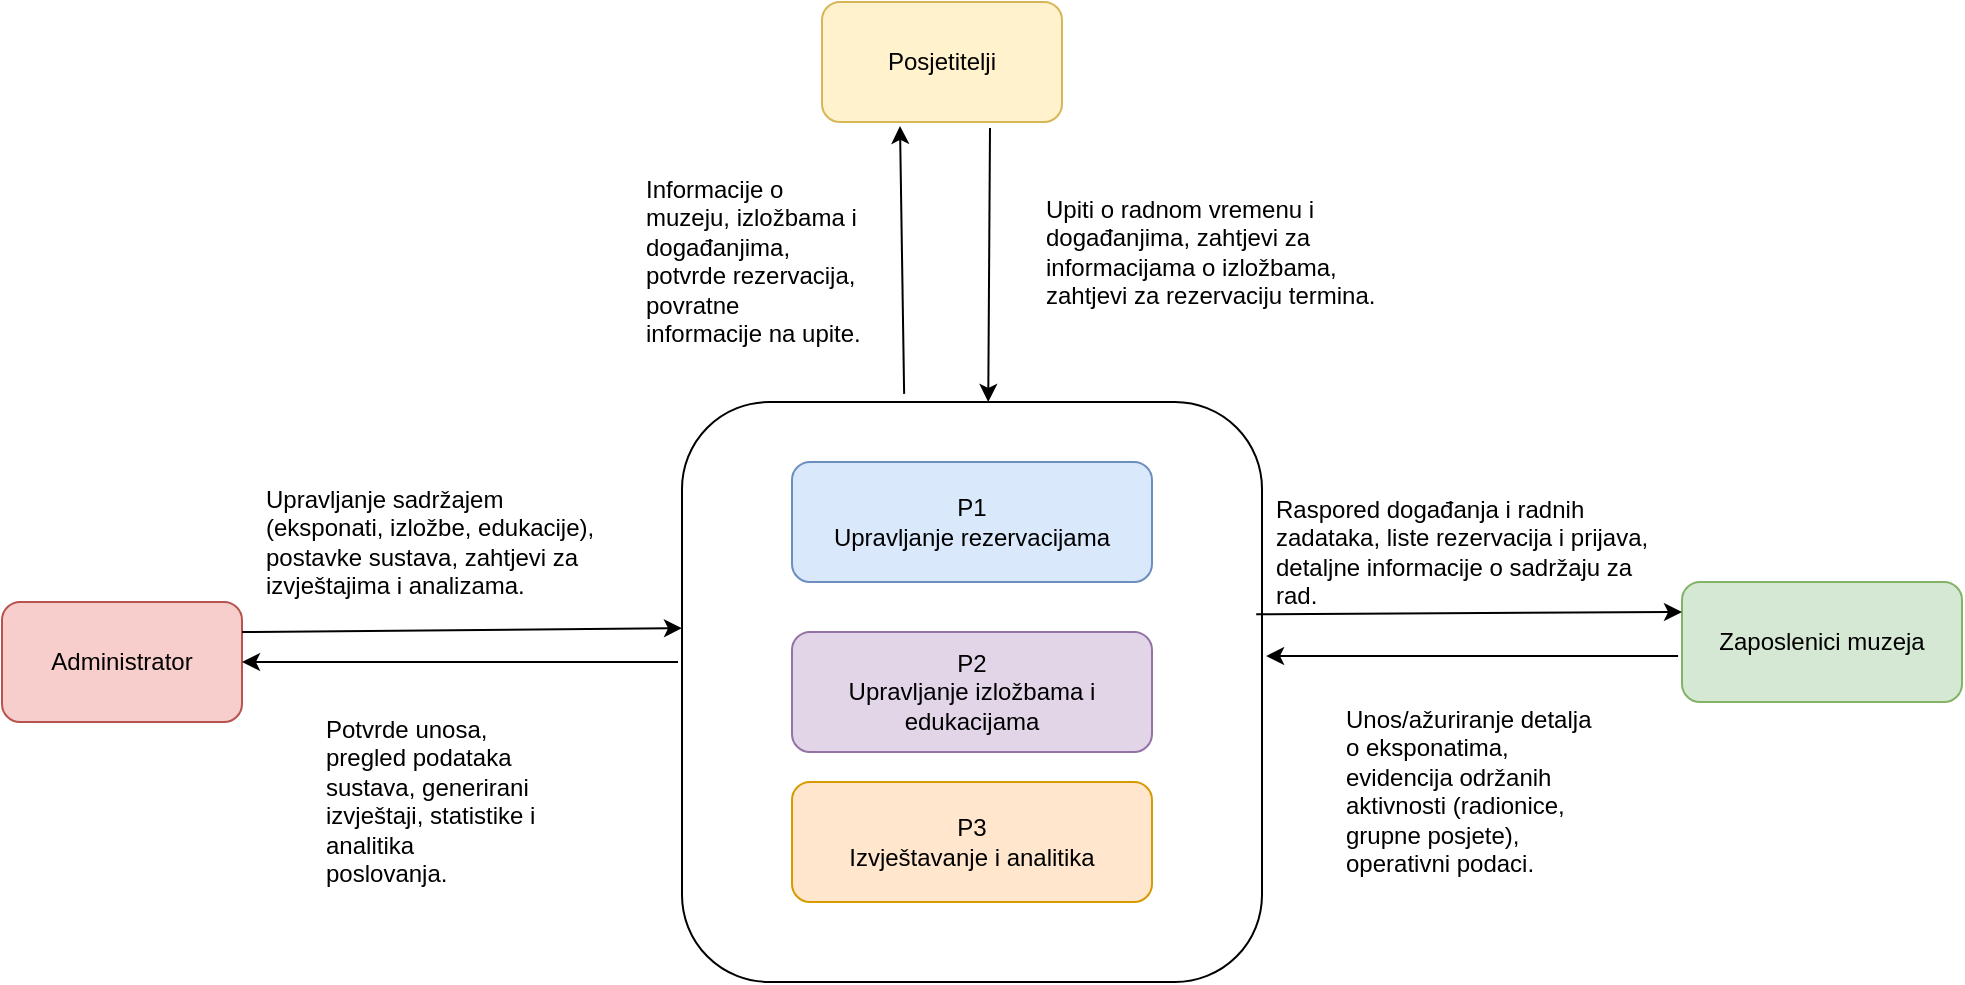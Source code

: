 <mxfile version="27.0.6">
  <diagram name="Page-1" id="CHF78pWQQKjfBu5mnQFI">
    <mxGraphModel dx="1111" dy="517" grid="1" gridSize="10" guides="1" tooltips="1" connect="1" arrows="1" fold="1" page="1" pageScale="1" pageWidth="850" pageHeight="1100" math="0" shadow="0">
      <root>
        <mxCell id="0" />
        <mxCell id="1" parent="0" />
        <mxCell id="5Bz8RAG8Ax0xlL1bfkzE-1" value="Posjetitelji" style="shape=rectangle;rounded=1;whiteSpace=wrap;html=1;fillColor=#FFF2CC;strokeColor=#D6B656" vertex="1" parent="1">
          <mxGeometry x="680" y="120" width="120" height="60" as="geometry" />
        </mxCell>
        <mxCell id="5Bz8RAG8Ax0xlL1bfkzE-2" value="Zaposlenici muzeja" style="shape=rectangle;rounded=1;whiteSpace=wrap;html=1;fillColor=#D5E8D4;strokeColor=#82B366" vertex="1" parent="1">
          <mxGeometry x="1110" y="410" width="140" height="60" as="geometry" />
        </mxCell>
        <mxCell id="5Bz8RAG8Ax0xlL1bfkzE-3" value="Administrator" style="shape=rectangle;rounded=1;whiteSpace=wrap;html=1;fillColor=#F8CECC;strokeColor=#B85450" vertex="1" parent="1">
          <mxGeometry x="270" y="420" width="120" height="60" as="geometry" />
        </mxCell>
        <mxCell id="5Bz8RAG8Ax0xlL1bfkzE-4" value="" style="rounded=1;whiteSpace=wrap;html=1;direction=south;" vertex="1" parent="1">
          <mxGeometry x="610" y="320" width="290" height="290" as="geometry" />
        </mxCell>
        <mxCell id="5Bz8RAG8Ax0xlL1bfkzE-5" value="P1&#xa;Upravljanje rezervacijama" style="shape=rectangle;rounded=1;whiteSpace=wrap;html=1;fillColor=#DAE8FC;strokeColor=#6C8EBF" vertex="1" parent="1">
          <mxGeometry x="665" y="350" width="180" height="60" as="geometry" />
        </mxCell>
        <mxCell id="5Bz8RAG8Ax0xlL1bfkzE-6" value="P2&#xa;Upravljanje izložbama i edukacijama" style="shape=rectangle;rounded=1;whiteSpace=wrap;html=1;fillColor=#E1D5E7;strokeColor=#9673A6" vertex="1" parent="1">
          <mxGeometry x="665" y="435" width="180" height="60" as="geometry" />
        </mxCell>
        <mxCell id="5Bz8RAG8Ax0xlL1bfkzE-7" value="P3&#xa;Izvještavanje i analitika" style="shape=rectangle;rounded=1;whiteSpace=wrap;html=1;fillColor=#FFE6CC;strokeColor=#D79B00" vertex="1" parent="1">
          <mxGeometry x="665" y="510" width="180" height="60" as="geometry" />
        </mxCell>
        <mxCell id="5Bz8RAG8Ax0xlL1bfkzE-8" value="" style="endArrow=classic;html=1;rounded=0;exitX=1;exitY=0.25;exitDx=0;exitDy=0;entryX=0.39;entryY=1;entryDx=0;entryDy=0;entryPerimeter=0;" edge="1" parent="1" source="5Bz8RAG8Ax0xlL1bfkzE-3" target="5Bz8RAG8Ax0xlL1bfkzE-4">
          <mxGeometry width="50" height="50" relative="1" as="geometry">
            <mxPoint x="470" y="450" as="sourcePoint" />
            <mxPoint x="520" y="400" as="targetPoint" />
          </mxGeometry>
        </mxCell>
        <mxCell id="5Bz8RAG8Ax0xlL1bfkzE-9" value="" style="endArrow=classic;html=1;rounded=0;" edge="1" parent="1" target="5Bz8RAG8Ax0xlL1bfkzE-3">
          <mxGeometry width="50" height="50" relative="1" as="geometry">
            <mxPoint x="608" y="450" as="sourcePoint" />
            <mxPoint x="540" y="470" as="targetPoint" />
          </mxGeometry>
        </mxCell>
        <mxCell id="5Bz8RAG8Ax0xlL1bfkzE-10" value="" style="endArrow=classic;html=1;rounded=0;exitX=0.366;exitY=0.01;exitDx=0;exitDy=0;exitPerimeter=0;entryX=0;entryY=0.25;entryDx=0;entryDy=0;" edge="1" parent="1" source="5Bz8RAG8Ax0xlL1bfkzE-4" target="5Bz8RAG8Ax0xlL1bfkzE-2">
          <mxGeometry width="50" height="50" relative="1" as="geometry">
            <mxPoint x="970" y="450" as="sourcePoint" />
            <mxPoint x="1020" y="400" as="targetPoint" />
          </mxGeometry>
        </mxCell>
        <mxCell id="5Bz8RAG8Ax0xlL1bfkzE-11" value="" style="endArrow=classic;html=1;rounded=0;entryX=0.438;entryY=-0.007;entryDx=0;entryDy=0;entryPerimeter=0;exitX=-0.014;exitY=0.617;exitDx=0;exitDy=0;exitPerimeter=0;" edge="1" parent="1" source="5Bz8RAG8Ax0xlL1bfkzE-2" target="5Bz8RAG8Ax0xlL1bfkzE-4">
          <mxGeometry width="50" height="50" relative="1" as="geometry">
            <mxPoint x="980" y="520" as="sourcePoint" />
            <mxPoint x="1030" y="470" as="targetPoint" />
          </mxGeometry>
        </mxCell>
        <mxCell id="5Bz8RAG8Ax0xlL1bfkzE-12" value="" style="endArrow=classic;html=1;rounded=0;exitX=-0.014;exitY=0.617;exitDx=0;exitDy=0;exitPerimeter=0;entryX=0.325;entryY=1.033;entryDx=0;entryDy=0;entryPerimeter=0;" edge="1" parent="1" source="5Bz8RAG8Ax0xlL1bfkzE-4" target="5Bz8RAG8Ax0xlL1bfkzE-1">
          <mxGeometry width="50" height="50" relative="1" as="geometry">
            <mxPoint x="690" y="230" as="sourcePoint" />
            <mxPoint x="740" y="180" as="targetPoint" />
          </mxGeometry>
        </mxCell>
        <mxCell id="5Bz8RAG8Ax0xlL1bfkzE-13" value="" style="endArrow=classic;html=1;rounded=0;exitX=0.7;exitY=1.05;exitDx=0;exitDy=0;exitPerimeter=0;entryX=0;entryY=0.472;entryDx=0;entryDy=0;entryPerimeter=0;" edge="1" parent="1" source="5Bz8RAG8Ax0xlL1bfkzE-1" target="5Bz8RAG8Ax0xlL1bfkzE-4">
          <mxGeometry width="50" height="50" relative="1" as="geometry">
            <mxPoint x="750" y="230" as="sourcePoint" />
            <mxPoint x="800" y="180" as="targetPoint" />
          </mxGeometry>
        </mxCell>
        <mxCell id="5Bz8RAG8Ax0xlL1bfkzE-15" value="Upravljanje sadržajem (eksponati, izložbe, edukacije), postavke sustava, zahtjevi za izvještajima i analizama." style="text;whiteSpace=wrap;html=1;" vertex="1" parent="1">
          <mxGeometry x="400" y="355" width="170" height="50" as="geometry" />
        </mxCell>
        <mxCell id="5Bz8RAG8Ax0xlL1bfkzE-16" value="Potvrde unosa, pregled podataka sustava, generirani izvještaji, statistike i analitika poslovanja." style="text;whiteSpace=wrap;html=1;" vertex="1" parent="1">
          <mxGeometry x="430" y="470" width="110" height="40" as="geometry" />
        </mxCell>
        <mxCell id="5Bz8RAG8Ax0xlL1bfkzE-17" value="Upiti o radnom vremenu i događanjima, zahtjevi za informacijama o izložbama, zahtjevi za rezervaciju termina." style="text;whiteSpace=wrap;html=1;" vertex="1" parent="1">
          <mxGeometry x="790" y="210" width="184" height="50" as="geometry" />
        </mxCell>
        <mxCell id="5Bz8RAG8Ax0xlL1bfkzE-18" value="Informacije o muzeju, izložbama i događanjima, potvrde rezervacija, povratne informacije na upite." style="text;whiteSpace=wrap;html=1;" vertex="1" parent="1">
          <mxGeometry x="590" y="200" width="110" height="40" as="geometry" />
        </mxCell>
        <mxCell id="5Bz8RAG8Ax0xlL1bfkzE-19" value="Unos/ažuriranje detalja o eksponatima, evidencija održanih aktivnosti (radionice, grupne posjete), operativni podaci." style="text;whiteSpace=wrap;html=1;" vertex="1" parent="1">
          <mxGeometry x="940" y="465" width="130" height="50" as="geometry" />
        </mxCell>
        <mxCell id="5Bz8RAG8Ax0xlL1bfkzE-20" value="Raspored događanja i radnih zadataka, liste rezervacija i prijava, detaljne informacije o sadržaju za rad." style="text;whiteSpace=wrap;html=1;" vertex="1" parent="1">
          <mxGeometry x="905" y="360" width="200" height="50" as="geometry" />
        </mxCell>
      </root>
    </mxGraphModel>
  </diagram>
</mxfile>

